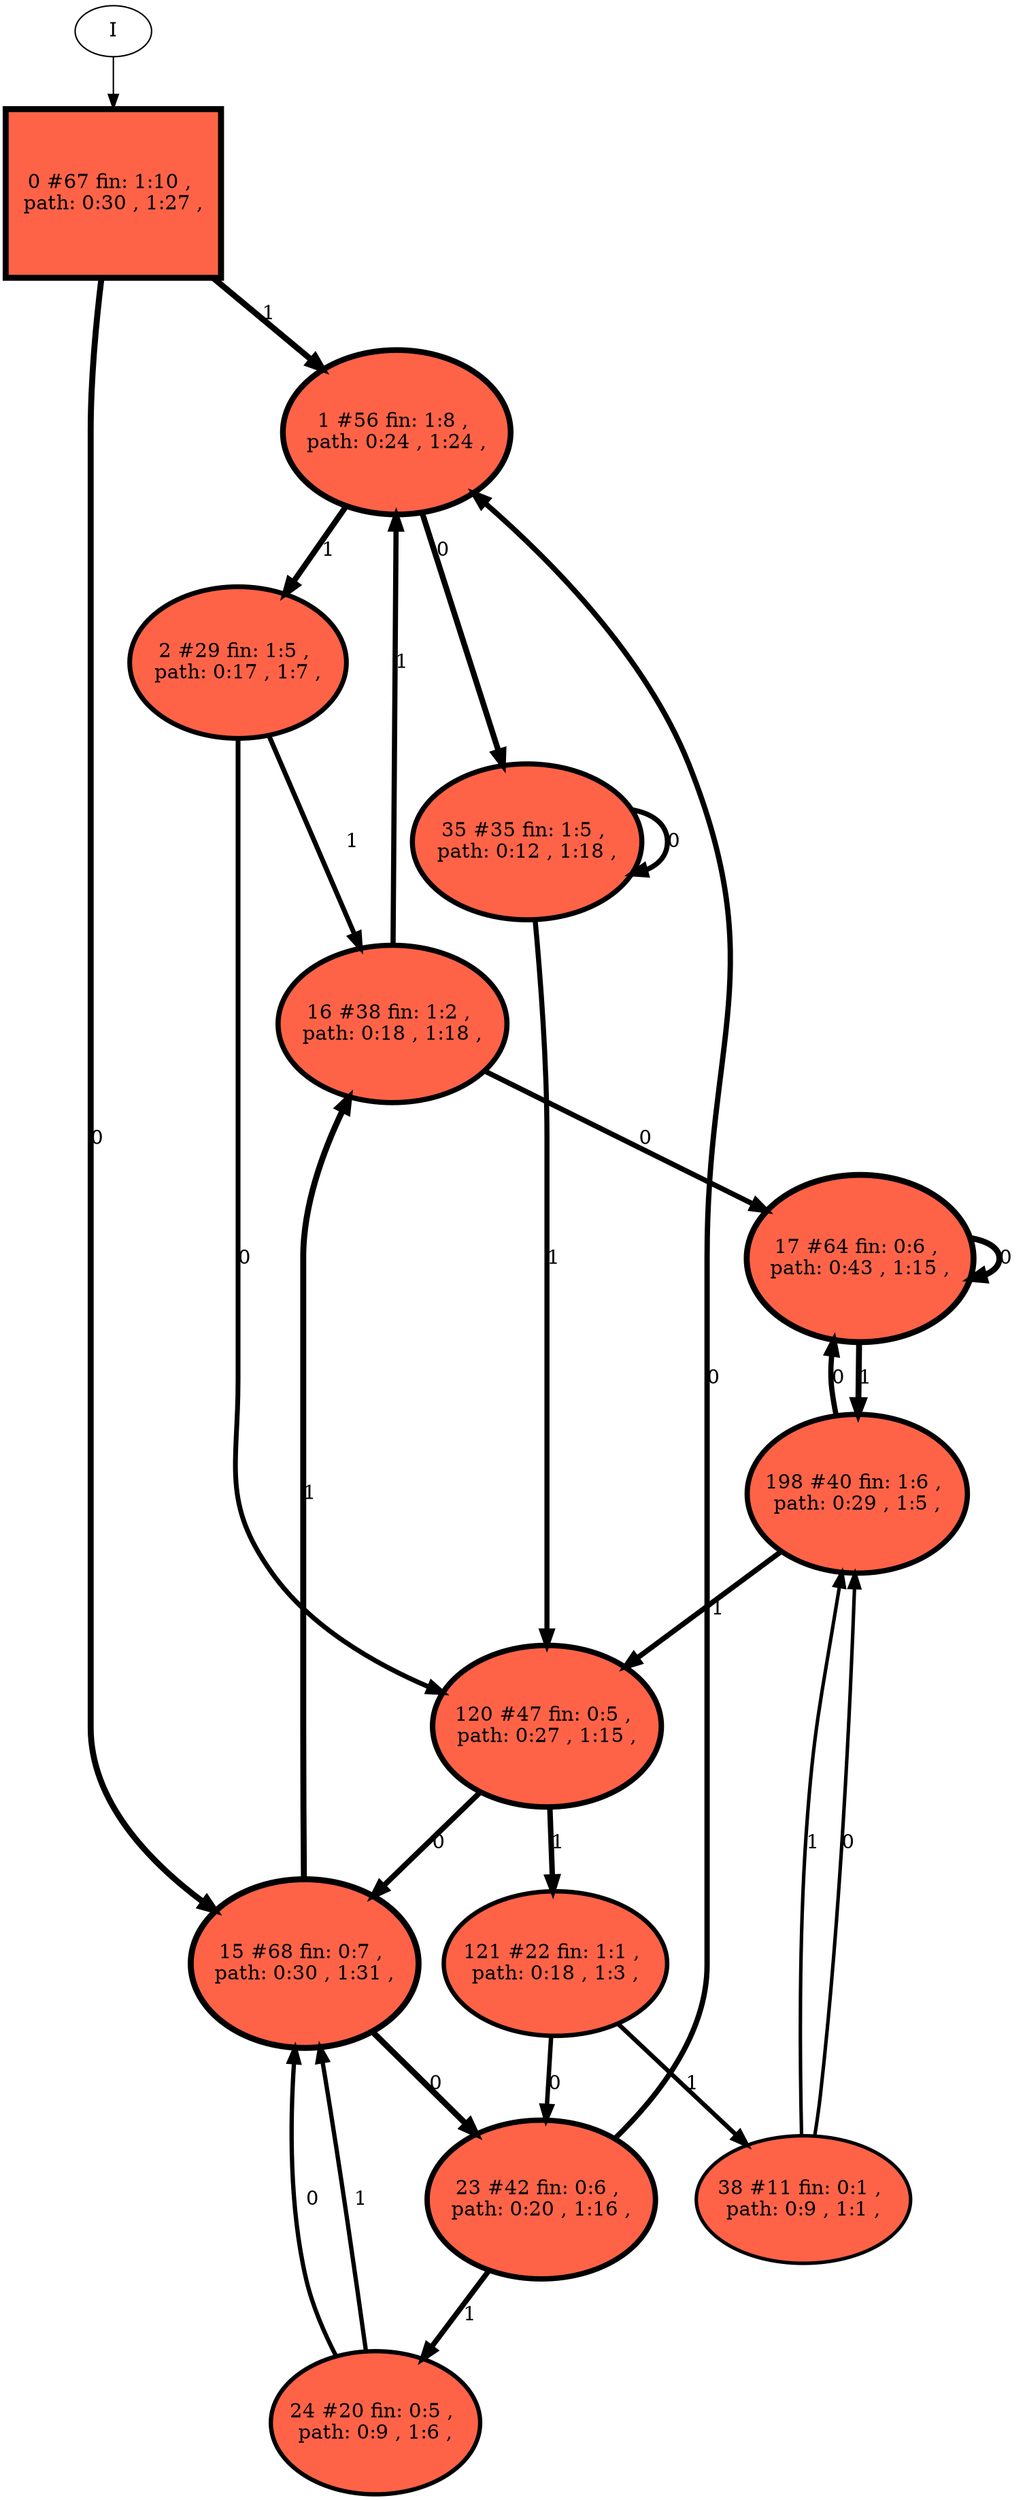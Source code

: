 // produced with flexfringe // 
digraph DFA {
	0 [label="root" shape=box];
		I -> 0;
	0 [ label="0 #67 fin: 1:10 , 
 path: 0:30 , 1:27 , " , style=filled, fillcolor="tomato", width=1.6524, height=1.6524, penwidth=4.21951];
		0 -> 1 [label="1 " , penwidth=4.21951 ];
		0 -> 15 [label="0 " , penwidth=4.21951 ];
	1 [ label="1 #56 fin: 1:8 , 
 path: 0:24 , 1:24 , " , style=filled, fillcolor="tomato", width=1.61801, height=1.61801, penwidth=4.04305];
		1 -> 2 [label="1 " , penwidth=4.04305 ];
		1 -> 35 [label="0 " , penwidth=4.04305 ];
	15 [ label="15 #68 fin: 0:7 , 
 path: 0:30 , 1:31 , " , style=filled, fillcolor="tomato", width=1.6552, height=1.6552, penwidth=4.23411];
		15 -> 16 [label="1 " , penwidth=4.23411 ];
		15 -> 23 [label="0 " , penwidth=4.23411 ];
	2 [ label="2 #29 fin: 1:5 , 
 path: 0:17 , 1:7 , " , style=filled, fillcolor="tomato", width=1.48188, height=1.48188, penwidth=3.4012];
		2 -> 16 [label="1 " , penwidth=3.4012 ];
		2 -> 120 [label="0 " , penwidth=3.4012 ];
	35 [ label="35 #35 fin: 1:5 , 
 path: 0:12 , 1:18 , " , style=filled, fillcolor="tomato", width=1.52247, height=1.52247, penwidth=3.58352];
		35 -> 120 [label="1 " , penwidth=3.58352 ];
		35 -> 35 [label="0 " , penwidth=3.58352 ];
	16 [ label="16 #38 fin: 1:2 , 
 path: 0:18 , 1:18 , " , style=filled, fillcolor="tomato", width=1.53978, height=1.53978, penwidth=3.66356];
		16 -> 1 [label="1 " , penwidth=3.66356 ];
		16 -> 17 [label="0 " , penwidth=3.66356 ];
	23 [ label="23 #42 fin: 0:6 , 
 path: 0:20 , 1:16 , " , style=filled, fillcolor="tomato", width=1.5605, height=1.5605, penwidth=3.7612];
		23 -> 24 [label="1 " , penwidth=3.7612 ];
		23 -> 1 [label="0 " , penwidth=3.7612 ];
	120 [ label="120 #47 fin: 0:5 , 
 path: 0:27 , 1:15 , " , style=filled, fillcolor="tomato", width=1.58334, height=1.58334, penwidth=3.8712];
		120 -> 121 [label="1 " , penwidth=3.8712 ];
		120 -> 15 [label="0 " , penwidth=3.8712 ];
	17 [ label="17 #64 fin: 0:6 , 
 path: 0:43 , 1:15 , " , style=filled, fillcolor="tomato", width=1.64372, height=1.64372, penwidth=4.17439];
		17 -> 198 [label="1 " , penwidth=4.17439 ];
		17 -> 17 [label="0 " , penwidth=4.17439 ];
	24 [ label="24 #20 fin: 0:5 , 
 path: 0:9 , 1:6 , " , style=filled, fillcolor="tomato", width=1.39736, height=1.39736, penwidth=3.04452];
		24 -> 15 [label="1 " , penwidth=3.04452 ];
		24 -> 15 [label="0 " , penwidth=3.04452 ];
	121 [ label="121 #22 fin: 1:1 , 
 path: 0:18 , 1:3 , " , style=filled, fillcolor="tomato", width=1.41961, height=1.41961, penwidth=3.13549];
		121 -> 38 [label="1 " , penwidth=3.13549 ];
		121 -> 23 [label="0 " , penwidth=3.13549 ];
	198 [ label="198 #40 fin: 1:6 , 
 path: 0:29 , 1:5 , " , style=filled, fillcolor="tomato", width=1.55045, height=1.55045, penwidth=3.71357];
		198 -> 120 [label="1 " , penwidth=3.71357 ];
		198 -> 17 [label="0 " , penwidth=3.71357 ];
	38 [ label="38 #11 fin: 0:1 , 
 path: 0:9 , 1:1 , " , style=filled, fillcolor="tomato", width=1.24844, height=1.24844, penwidth=2.48491];
		38 -> 198 [label="1 " , penwidth=2.48491 ];
		38 -> 198 [label="0 " , penwidth=2.48491 ];
}
